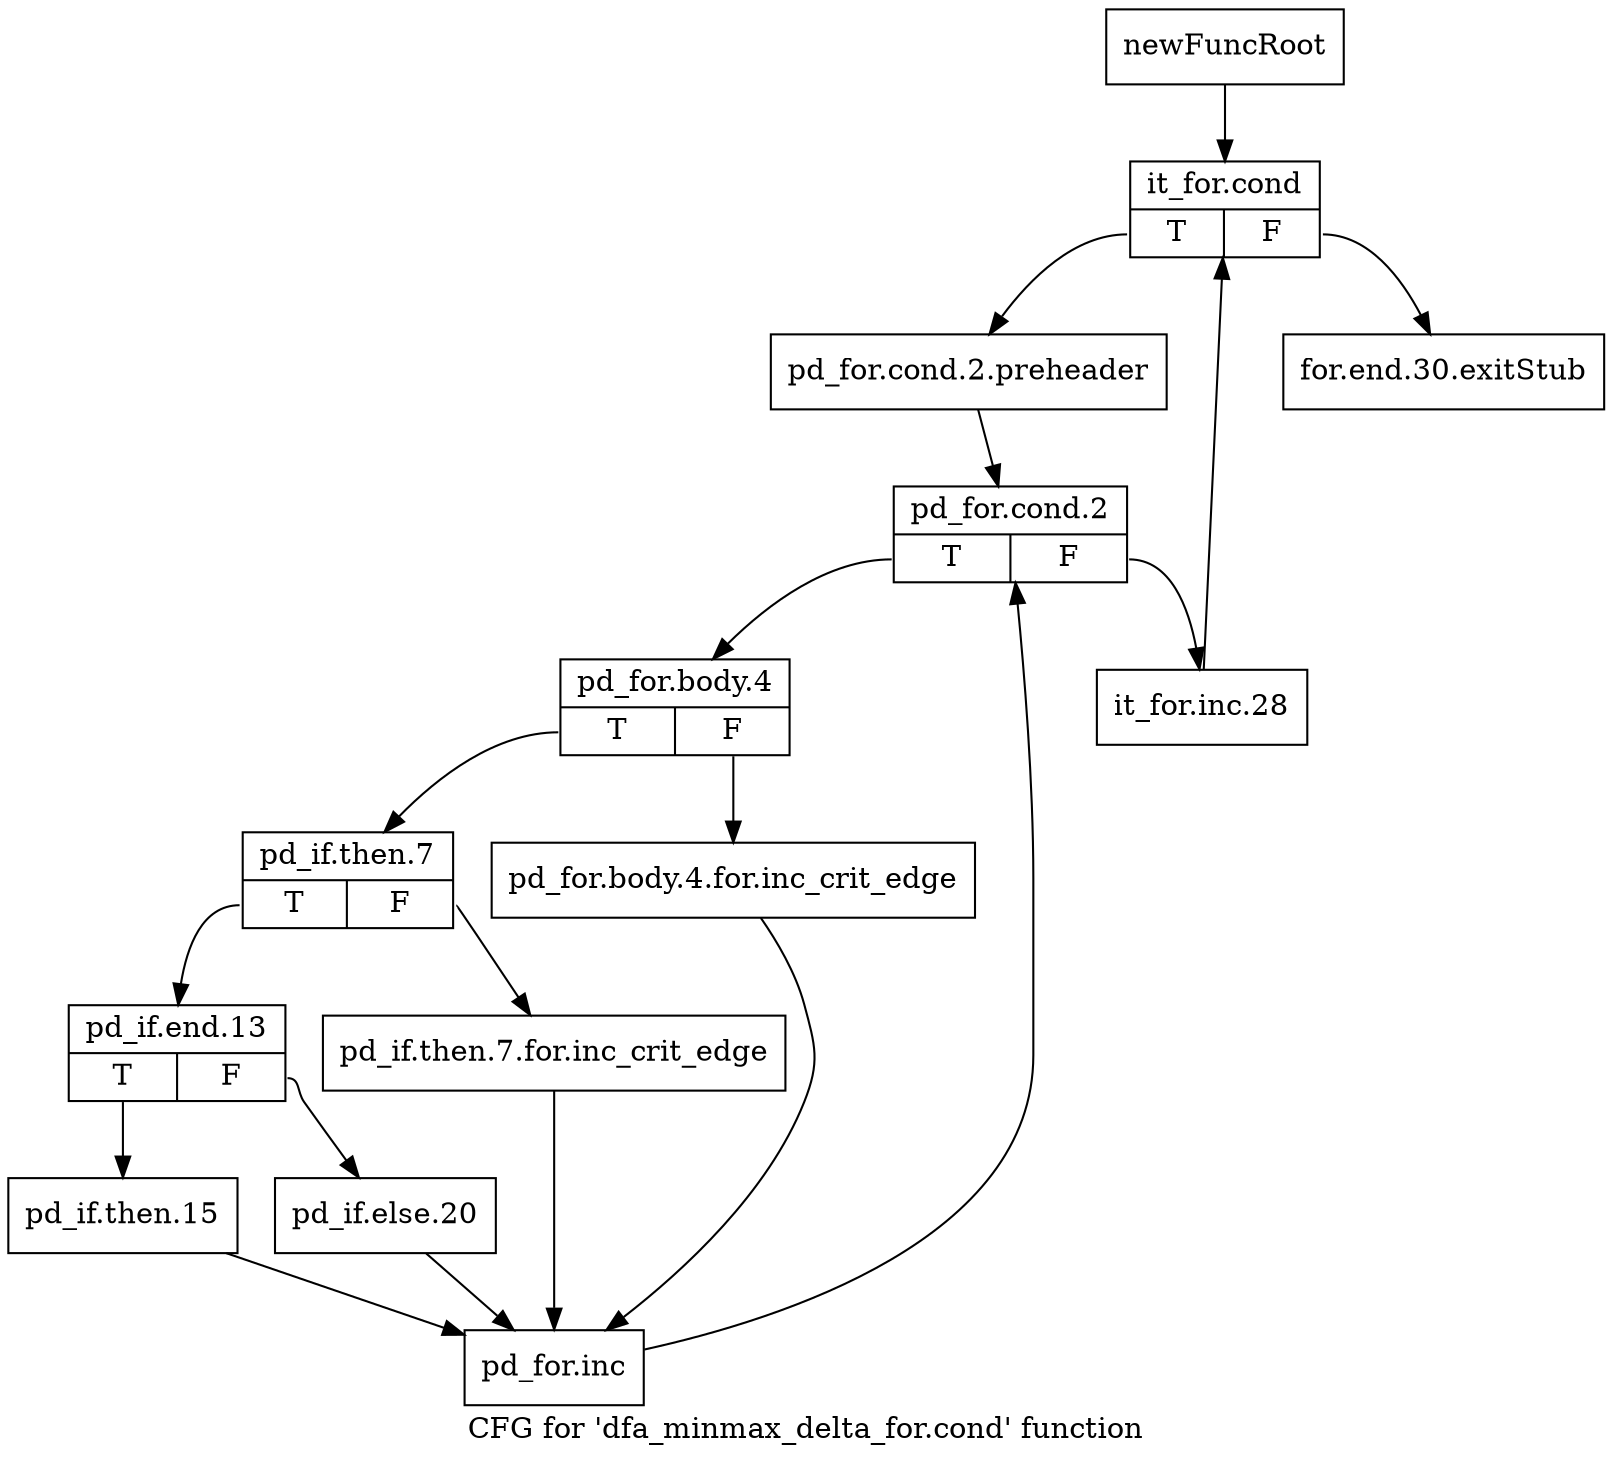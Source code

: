 digraph "CFG for 'dfa_minmax_delta_for.cond' function" {
	label="CFG for 'dfa_minmax_delta_for.cond' function";

	Node0x4876250 [shape=record,label="{newFuncRoot}"];
	Node0x4876250 -> Node0x48762f0;
	Node0x48762a0 [shape=record,label="{for.end.30.exitStub}"];
	Node0x48762f0 [shape=record,label="{it_for.cond|{<s0>T|<s1>F}}"];
	Node0x48762f0:s0 -> Node0x4876af0;
	Node0x48762f0:s1 -> Node0x48762a0;
	Node0x4876af0 [shape=record,label="{pd_for.cond.2.preheader}"];
	Node0x4876af0 -> Node0x4876b40;
	Node0x4876b40 [shape=record,label="{pd_for.cond.2|{<s0>T|<s1>F}}"];
	Node0x4876b40:s0 -> Node0x4876be0;
	Node0x4876b40:s1 -> Node0x4876b90;
	Node0x4876b90 [shape=record,label="{it_for.inc.28}"];
	Node0x4876b90 -> Node0x48762f0;
	Node0x4876be0 [shape=record,label="{pd_for.body.4|{<s0>T|<s1>F}}"];
	Node0x4876be0:s0 -> Node0x4876c80;
	Node0x4876be0:s1 -> Node0x4876c30;
	Node0x4876c30 [shape=record,label="{pd_for.body.4.for.inc_crit_edge}"];
	Node0x4876c30 -> Node0x4876e10;
	Node0x4876c80 [shape=record,label="{pd_if.then.7|{<s0>T|<s1>F}}"];
	Node0x4876c80:s0 -> Node0x4876d20;
	Node0x4876c80:s1 -> Node0x4876cd0;
	Node0x4876cd0 [shape=record,label="{pd_if.then.7.for.inc_crit_edge}"];
	Node0x4876cd0 -> Node0x4876e10;
	Node0x4876d20 [shape=record,label="{pd_if.end.13|{<s0>T|<s1>F}}"];
	Node0x4876d20:s0 -> Node0x4876dc0;
	Node0x4876d20:s1 -> Node0x4876d70;
	Node0x4876d70 [shape=record,label="{pd_if.else.20}"];
	Node0x4876d70 -> Node0x4876e10;
	Node0x4876dc0 [shape=record,label="{pd_if.then.15}"];
	Node0x4876dc0 -> Node0x4876e10;
	Node0x4876e10 [shape=record,label="{pd_for.inc}"];
	Node0x4876e10 -> Node0x4876b40;
}
